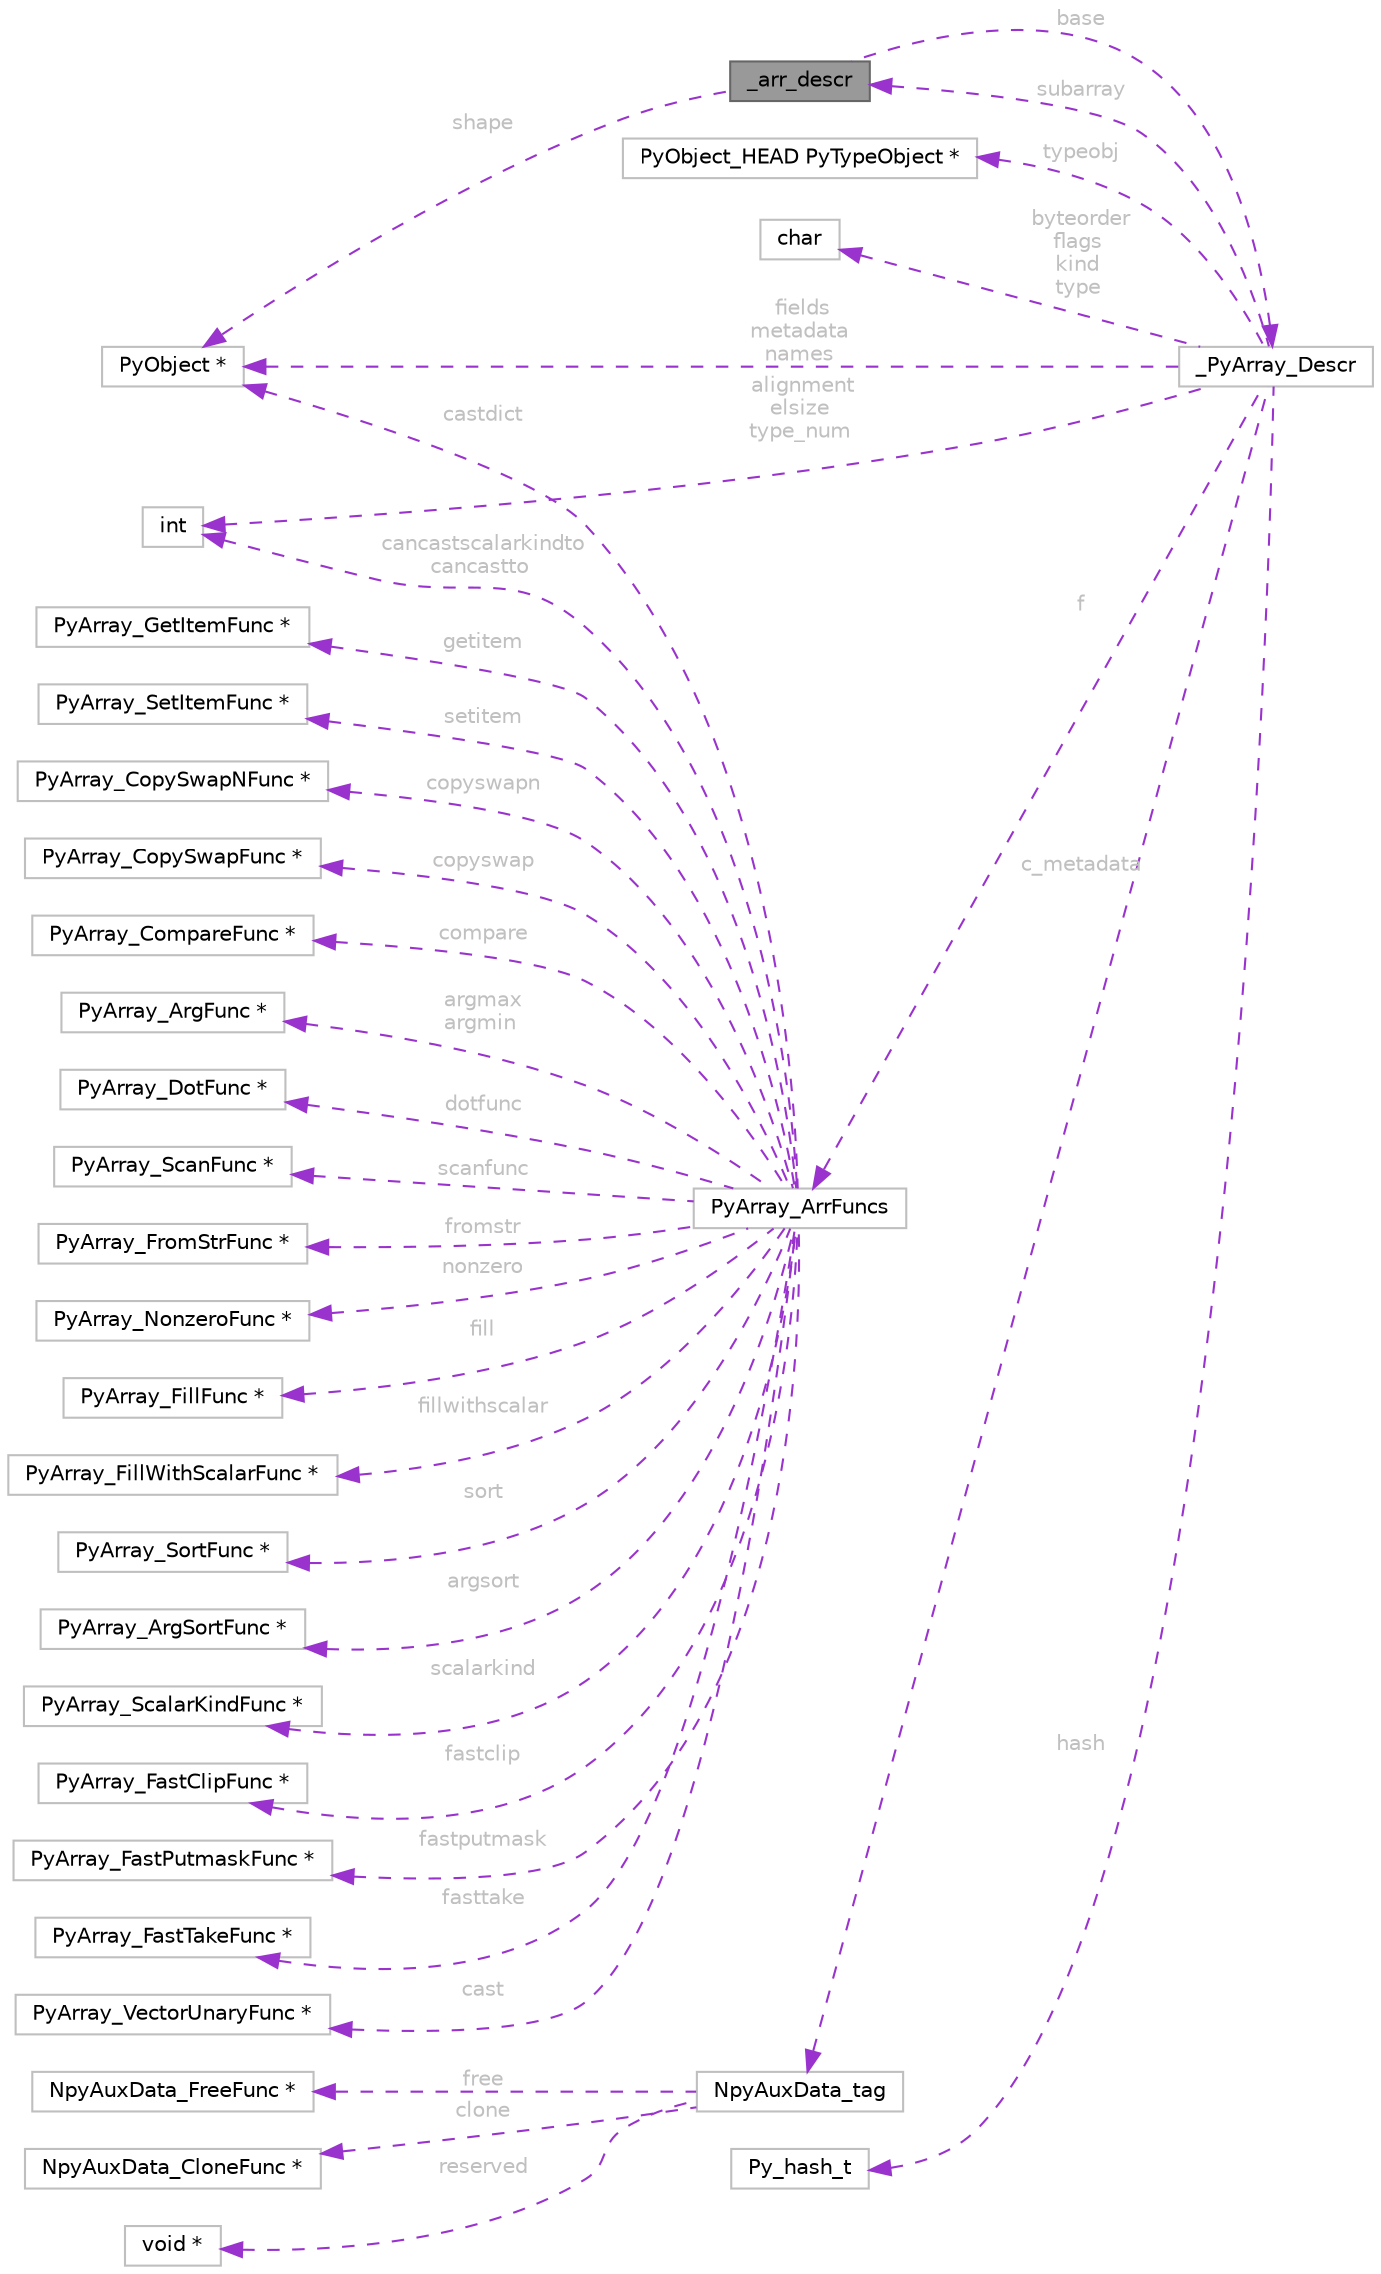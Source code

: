 digraph "_arr_descr"
{
 // LATEX_PDF_SIZE
  bgcolor="transparent";
  edge [fontname=Helvetica,fontsize=10,labelfontname=Helvetica,labelfontsize=10];
  node [fontname=Helvetica,fontsize=10,shape=box,height=0.2,width=0.4];
  rankdir="LR";
  Node1 [id="Node000001",label="_arr_descr",height=0.2,width=0.4,color="gray40", fillcolor="grey60", style="filled", fontcolor="black",tooltip=" "];
  Node2 -> Node1 [id="edge1_Node000001_Node000002",dir="back",color="darkorchid3",style="dashed",tooltip=" ",label=" base",fontcolor="grey" ];
  Node2 [id="Node000002",label="_PyArray_Descr",height=0.2,width=0.4,color="grey75", fillcolor="white", style="filled",URL="$d9/ddb/struct__PyArray__Descr.html",tooltip=" "];
  Node3 -> Node2 [id="edge2_Node000002_Node000003",dir="back",color="darkorchid3",style="dashed",tooltip=" ",label=" typeobj",fontcolor="grey" ];
  Node3 [id="Node000003",label="PyObject_HEAD PyTypeObject *",height=0.2,width=0.4,color="grey75", fillcolor="white", style="filled",tooltip=" "];
  Node4 -> Node2 [id="edge3_Node000002_Node000004",dir="back",color="darkorchid3",style="dashed",tooltip=" ",label=" byteorder\nflags\nkind\ntype",fontcolor="grey" ];
  Node4 [id="Node000004",label="char",height=0.2,width=0.4,color="grey75", fillcolor="white", style="filled",tooltip=" "];
  Node5 -> Node2 [id="edge4_Node000002_Node000005",dir="back",color="darkorchid3",style="dashed",tooltip=" ",label=" alignment\nelsize\ntype_num",fontcolor="grey" ];
  Node5 [id="Node000005",label="int",height=0.2,width=0.4,color="grey75", fillcolor="white", style="filled",tooltip=" "];
  Node1 -> Node2 [id="edge5_Node000002_Node000001",dir="back",color="darkorchid3",style="dashed",tooltip=" ",label=" subarray",fontcolor="grey" ];
  Node6 -> Node2 [id="edge6_Node000002_Node000006",dir="back",color="darkorchid3",style="dashed",tooltip=" ",label=" fields\nmetadata\nnames",fontcolor="grey" ];
  Node6 [id="Node000006",label="PyObject *",height=0.2,width=0.4,color="grey75", fillcolor="white", style="filled",tooltip=" "];
  Node7 -> Node2 [id="edge7_Node000002_Node000007",dir="back",color="darkorchid3",style="dashed",tooltip=" ",label=" f",fontcolor="grey" ];
  Node7 [id="Node000007",label="PyArray_ArrFuncs",height=0.2,width=0.4,color="grey75", fillcolor="white", style="filled",URL="$db/dc3/structPyArray__ArrFuncs.html",tooltip=" "];
  Node8 -> Node7 [id="edge8_Node000007_Node000008",dir="back",color="darkorchid3",style="dashed",tooltip=" ",label=" cast",fontcolor="grey" ];
  Node8 [id="Node000008",label="PyArray_VectorUnaryFunc *",height=0.2,width=0.4,color="grey75", fillcolor="white", style="filled",tooltip=" "];
  Node9 -> Node7 [id="edge9_Node000007_Node000009",dir="back",color="darkorchid3",style="dashed",tooltip=" ",label=" getitem",fontcolor="grey" ];
  Node9 [id="Node000009",label="PyArray_GetItemFunc *",height=0.2,width=0.4,color="grey75", fillcolor="white", style="filled",tooltip=" "];
  Node10 -> Node7 [id="edge10_Node000007_Node000010",dir="back",color="darkorchid3",style="dashed",tooltip=" ",label=" setitem",fontcolor="grey" ];
  Node10 [id="Node000010",label="PyArray_SetItemFunc *",height=0.2,width=0.4,color="grey75", fillcolor="white", style="filled",tooltip=" "];
  Node11 -> Node7 [id="edge11_Node000007_Node000011",dir="back",color="darkorchid3",style="dashed",tooltip=" ",label=" copyswapn",fontcolor="grey" ];
  Node11 [id="Node000011",label="PyArray_CopySwapNFunc *",height=0.2,width=0.4,color="grey75", fillcolor="white", style="filled",tooltip=" "];
  Node12 -> Node7 [id="edge12_Node000007_Node000012",dir="back",color="darkorchid3",style="dashed",tooltip=" ",label=" copyswap",fontcolor="grey" ];
  Node12 [id="Node000012",label="PyArray_CopySwapFunc *",height=0.2,width=0.4,color="grey75", fillcolor="white", style="filled",tooltip=" "];
  Node13 -> Node7 [id="edge13_Node000007_Node000013",dir="back",color="darkorchid3",style="dashed",tooltip=" ",label=" compare",fontcolor="grey" ];
  Node13 [id="Node000013",label="PyArray_CompareFunc *",height=0.2,width=0.4,color="grey75", fillcolor="white", style="filled",tooltip=" "];
  Node14 -> Node7 [id="edge14_Node000007_Node000014",dir="back",color="darkorchid3",style="dashed",tooltip=" ",label=" argmax\nargmin",fontcolor="grey" ];
  Node14 [id="Node000014",label="PyArray_ArgFunc *",height=0.2,width=0.4,color="grey75", fillcolor="white", style="filled",tooltip=" "];
  Node15 -> Node7 [id="edge15_Node000007_Node000015",dir="back",color="darkorchid3",style="dashed",tooltip=" ",label=" dotfunc",fontcolor="grey" ];
  Node15 [id="Node000015",label="PyArray_DotFunc *",height=0.2,width=0.4,color="grey75", fillcolor="white", style="filled",tooltip=" "];
  Node16 -> Node7 [id="edge16_Node000007_Node000016",dir="back",color="darkorchid3",style="dashed",tooltip=" ",label=" scanfunc",fontcolor="grey" ];
  Node16 [id="Node000016",label="PyArray_ScanFunc *",height=0.2,width=0.4,color="grey75", fillcolor="white", style="filled",tooltip=" "];
  Node17 -> Node7 [id="edge17_Node000007_Node000017",dir="back",color="darkorchid3",style="dashed",tooltip=" ",label=" fromstr",fontcolor="grey" ];
  Node17 [id="Node000017",label="PyArray_FromStrFunc *",height=0.2,width=0.4,color="grey75", fillcolor="white", style="filled",tooltip=" "];
  Node18 -> Node7 [id="edge18_Node000007_Node000018",dir="back",color="darkorchid3",style="dashed",tooltip=" ",label=" nonzero",fontcolor="grey" ];
  Node18 [id="Node000018",label="PyArray_NonzeroFunc *",height=0.2,width=0.4,color="grey75", fillcolor="white", style="filled",tooltip=" "];
  Node19 -> Node7 [id="edge19_Node000007_Node000019",dir="back",color="darkorchid3",style="dashed",tooltip=" ",label=" fill",fontcolor="grey" ];
  Node19 [id="Node000019",label="PyArray_FillFunc *",height=0.2,width=0.4,color="grey75", fillcolor="white", style="filled",tooltip=" "];
  Node20 -> Node7 [id="edge20_Node000007_Node000020",dir="back",color="darkorchid3",style="dashed",tooltip=" ",label=" fillwithscalar",fontcolor="grey" ];
  Node20 [id="Node000020",label="PyArray_FillWithScalarFunc *",height=0.2,width=0.4,color="grey75", fillcolor="white", style="filled",tooltip=" "];
  Node21 -> Node7 [id="edge21_Node000007_Node000021",dir="back",color="darkorchid3",style="dashed",tooltip=" ",label=" sort",fontcolor="grey" ];
  Node21 [id="Node000021",label="PyArray_SortFunc *",height=0.2,width=0.4,color="grey75", fillcolor="white", style="filled",tooltip=" "];
  Node22 -> Node7 [id="edge22_Node000007_Node000022",dir="back",color="darkorchid3",style="dashed",tooltip=" ",label=" argsort",fontcolor="grey" ];
  Node22 [id="Node000022",label="PyArray_ArgSortFunc *",height=0.2,width=0.4,color="grey75", fillcolor="white", style="filled",tooltip=" "];
  Node6 -> Node7 [id="edge23_Node000007_Node000006",dir="back",color="darkorchid3",style="dashed",tooltip=" ",label=" castdict",fontcolor="grey" ];
  Node23 -> Node7 [id="edge24_Node000007_Node000023",dir="back",color="darkorchid3",style="dashed",tooltip=" ",label=" scalarkind",fontcolor="grey" ];
  Node23 [id="Node000023",label="PyArray_ScalarKindFunc *",height=0.2,width=0.4,color="grey75", fillcolor="white", style="filled",tooltip=" "];
  Node5 -> Node7 [id="edge25_Node000007_Node000005",dir="back",color="darkorchid3",style="dashed",tooltip=" ",label=" cancastscalarkindto\ncancastto",fontcolor="grey" ];
  Node24 -> Node7 [id="edge26_Node000007_Node000024",dir="back",color="darkorchid3",style="dashed",tooltip=" ",label=" fastclip",fontcolor="grey" ];
  Node24 [id="Node000024",label="PyArray_FastClipFunc *",height=0.2,width=0.4,color="grey75", fillcolor="white", style="filled",tooltip=" "];
  Node25 -> Node7 [id="edge27_Node000007_Node000025",dir="back",color="darkorchid3",style="dashed",tooltip=" ",label=" fastputmask",fontcolor="grey" ];
  Node25 [id="Node000025",label="PyArray_FastPutmaskFunc *",height=0.2,width=0.4,color="grey75", fillcolor="white", style="filled",tooltip=" "];
  Node26 -> Node7 [id="edge28_Node000007_Node000026",dir="back",color="darkorchid3",style="dashed",tooltip=" ",label=" fasttake",fontcolor="grey" ];
  Node26 [id="Node000026",label="PyArray_FastTakeFunc *",height=0.2,width=0.4,color="grey75", fillcolor="white", style="filled",tooltip=" "];
  Node27 -> Node2 [id="edge29_Node000002_Node000027",dir="back",color="darkorchid3",style="dashed",tooltip=" ",label=" c_metadata",fontcolor="grey" ];
  Node27 [id="Node000027",label="NpyAuxData_tag",height=0.2,width=0.4,color="grey75", fillcolor="white", style="filled",URL="$d3/dd6/structNpyAuxData__tag.html",tooltip=" "];
  Node28 -> Node27 [id="edge30_Node000027_Node000028",dir="back",color="darkorchid3",style="dashed",tooltip=" ",label=" free",fontcolor="grey" ];
  Node28 [id="Node000028",label="NpyAuxData_FreeFunc *",height=0.2,width=0.4,color="grey75", fillcolor="white", style="filled",tooltip=" "];
  Node29 -> Node27 [id="edge31_Node000027_Node000029",dir="back",color="darkorchid3",style="dashed",tooltip=" ",label=" clone",fontcolor="grey" ];
  Node29 [id="Node000029",label="NpyAuxData_CloneFunc *",height=0.2,width=0.4,color="grey75", fillcolor="white", style="filled",tooltip=" "];
  Node30 -> Node27 [id="edge32_Node000027_Node000030",dir="back",color="darkorchid3",style="dashed",tooltip=" ",label=" reserved",fontcolor="grey" ];
  Node30 [id="Node000030",label="void *",height=0.2,width=0.4,color="grey75", fillcolor="white", style="filled",tooltip=" "];
  Node31 -> Node2 [id="edge33_Node000002_Node000031",dir="back",color="darkorchid3",style="dashed",tooltip=" ",label=" hash",fontcolor="grey" ];
  Node31 [id="Node000031",label="Py_hash_t",height=0.2,width=0.4,color="grey75", fillcolor="white", style="filled",tooltip=" "];
  Node6 -> Node1 [id="edge34_Node000001_Node000006",dir="back",color="darkorchid3",style="dashed",tooltip=" ",label=" shape",fontcolor="grey" ];
}
